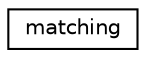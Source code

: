 digraph "Graphical Class Hierarchy"
{
  edge [fontname="Helvetica",fontsize="10",labelfontname="Helvetica",labelfontsize="10"];
  node [fontname="Helvetica",fontsize="10",shape=record];
  rankdir="LR";
  Node1 [label="matching",height=0.2,width=0.4,color="black", fillcolor="white", style="filled",URL="$classmatching.html",tooltip="Class matching. "];
}
